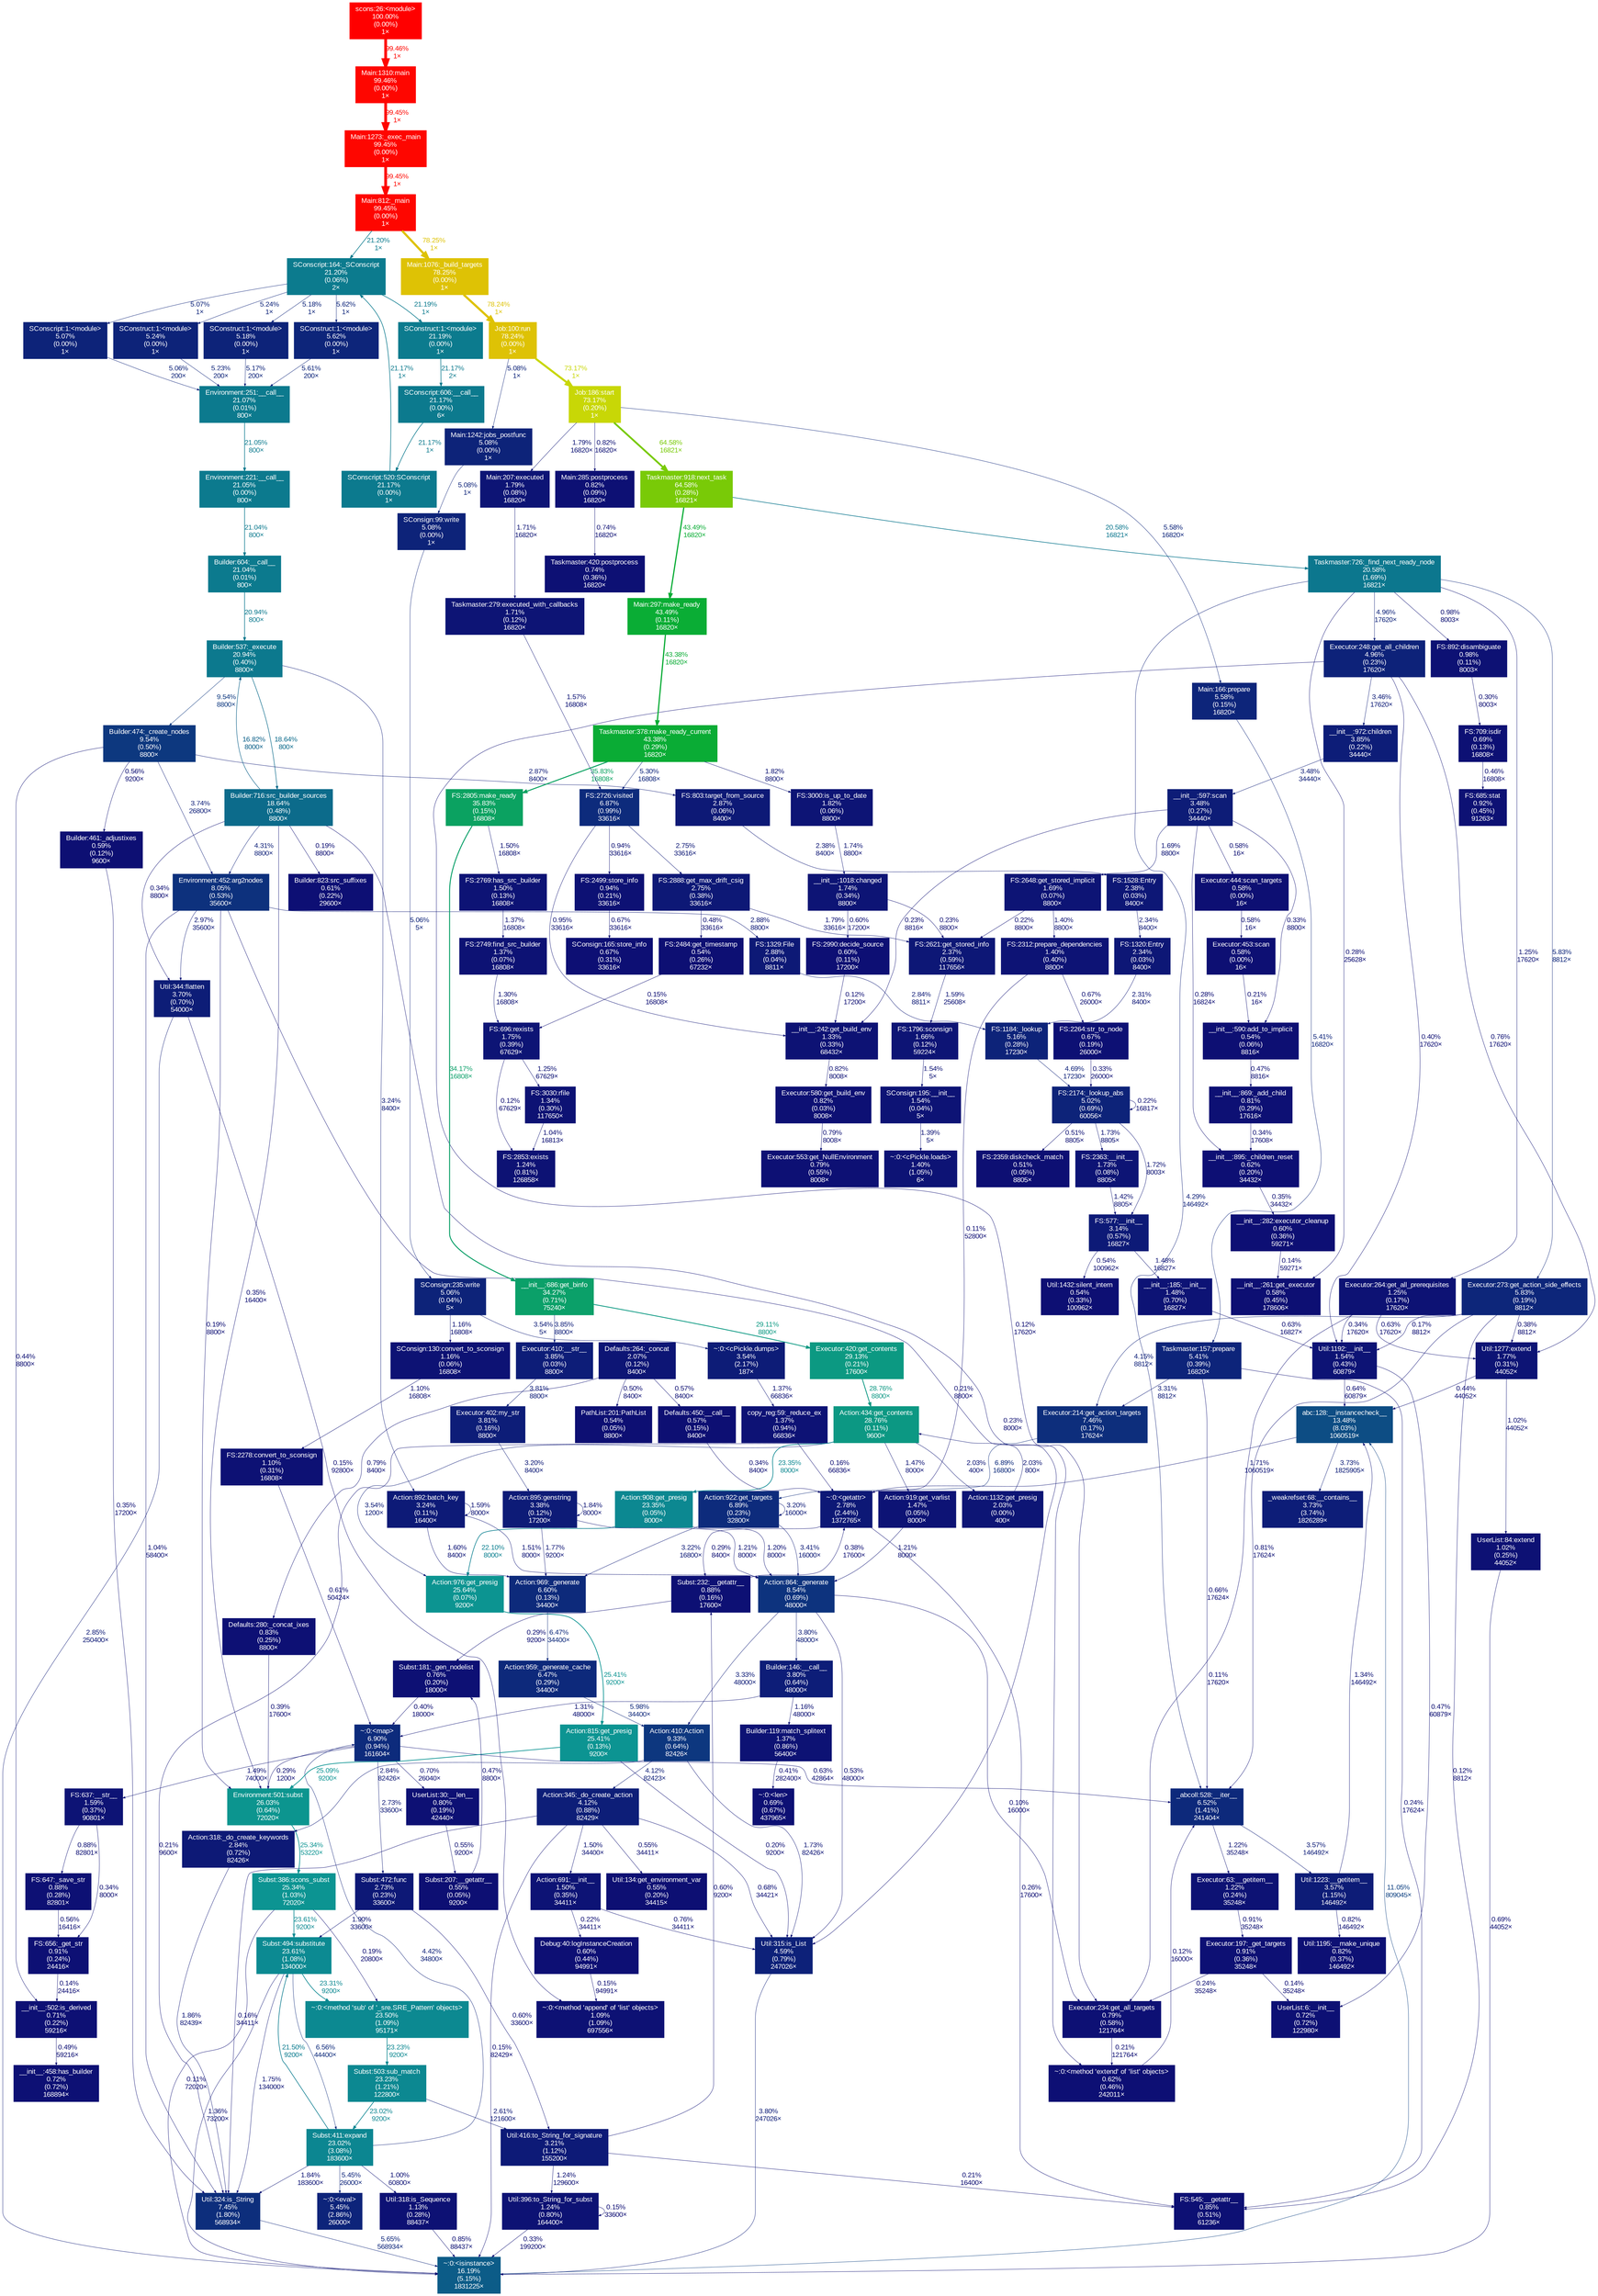 digraph {
	graph [ranksep=0.25, fontname=Arial, nodesep=0.125];
	node [fontname=Arial, style=filled, height=0, width=0, shape=box, fontcolor=white];
	edge [fontname=Arial];
	0 [color="#0d2379", fontcolor="#ffffff", fontsize="10.00", label="FS:2174:_lookup_abs\n5.02%\n(0.69%)\n60056×"];
	0 -> 0 [color="#0d0e73", label="0.22%\n16817×", arrowsize="0.35", fontsize="10.00", fontcolor="#0d0e73", labeldistance="0.50", penwidth="0.50"];
	0 -> 678 [color="#0d1475", label="1.73%\n8805×", arrowsize="0.35", fontsize="10.00", fontcolor="#0d1475", labeldistance="0.50", penwidth="0.50"];
	0 -> 584 [color="#0d1475", label="1.72%\n8003×", arrowsize="0.35", fontsize="10.00", fontcolor="#0d1475", labeldistance="0.50", penwidth="0.50"];
	0 -> 972 [color="#0d0f73", label="0.51%\n8805×", arrowsize="0.35", fontsize="10.00", fontcolor="#0d0f73", labeldistance="0.50", penwidth="0.50"];
	1 [color="#0d2379", fontcolor="#ffffff", fontsize="10.00", label="FS:1184:_lookup\n5.16%\n(0.28%)\n17230×"];
	1 -> 0 [color="#0d2179", label="4.69%\n17230×", arrowsize="0.35", fontsize="10.00", fontcolor="#0d2179", labeldistance="0.50", penwidth="0.50"];
	2 [color="#0d1074", fontcolor="#ffffff", fontsize="10.00", label="FS:2264:str_to_node\n0.67%\n(0.19%)\n26000×"];
	2 -> 0 [color="#0d0e73", label="0.33%\n26000×", arrowsize="0.35", fontsize="10.00", fontcolor="#0d0e73", labeldistance="0.50", penwidth="0.50"];
	4 [color="#0c778e", fontcolor="#ffffff", fontsize="10.00", label="Taskmaster:726:_find_next_ready_node\n20.58%\n(1.69%)\n16821×"];
	4 -> 160 [color="#0d1174", label="0.98%\n8003×", arrowsize="0.35", fontsize="10.00", fontcolor="#0d1174", labeldistance="0.50", penwidth="0.50"];
	4 -> 332 [color="#0d267a", label="5.83%\n8812×", arrowsize="0.35", fontsize="10.00", fontcolor="#0d267a", labeldistance="0.50", penwidth="0.50"];
	4 -> 882 [color="#0d1274", label="1.25%\n17620×", arrowsize="0.35", fontsize="10.00", fontcolor="#0d1274", labeldistance="0.50", penwidth="0.50"];
	4 -> 150 [color="#0d0e73", label="0.28%\n25628×", arrowsize="0.35", fontsize="10.00", fontcolor="#0d0e73", labeldistance="0.50", penwidth="0.50"];
	4 -> 697 [color="#0d1f78", label="4.29%\n146492×", arrowsize="0.35", fontsize="10.00", fontcolor="#0d1f78", labeldistance="0.50", penwidth="0.50"];
	4 -> 667 [color="#0d2279", label="4.96%\n17620×", arrowsize="0.35", fontsize="10.00", fontcolor="#0d2279", labeldistance="0.50", penwidth="0.50"];
	11 [color="#0d0f74", fontcolor="#ffffff", fontsize="10.00", label="__init__:282:executor_cleanup\n0.60%\n(0.36%)\n59271×"];
	11 -> 150 [color="#0d0d73", label="0.14%\n59271×", arrowsize="0.35", fontsize="10.00", fontcolor="#0d0d73", labeldistance="0.50", penwidth="0.50"];
	12 [color="#0d1a77", fontcolor="#ffffff", fontsize="10.00", label="Action:892:batch_key\n3.24%\n(0.11%)\n16400×"];
	12 -> 564 [color="#0d1375", label="1.51%\n8000×", arrowsize="0.35", fontsize="10.00", fontcolor="#0d1375", labeldistance="0.50", penwidth="0.50"];
	12 -> 12 [color="#0d1375", label="1.59%\n8000×", arrowsize="0.35", fontsize="10.00", fontcolor="#0d1375", labeldistance="0.50", penwidth="0.50"];
	12 -> 205 [color="#0d1375", label="1.60%\n8400×", arrowsize="0.35", fontsize="10.00", fontcolor="#0d1375", labeldistance="0.50", penwidth="0.50"];
	13 [color="#0c798e", fontcolor="#ffffff", fontsize="10.00", label="Builder:537:_execute\n20.94%\n(0.40%)\n8800×"];
	13 -> 16 [color="#0d387f", label="9.54%\n8800×", arrowsize="0.35", fontsize="10.00", fontcolor="#0d387f", labeldistance="0.50", penwidth="0.50"];
	13 -> 12 [color="#0d1a77", label="3.24%\n8400×", arrowsize="0.35", fontsize="10.00", fontcolor="#0d1a77", labeldistance="0.50", penwidth="0.50"];
	13 -> 15 [color="#0c6b8b", label="18.64%\n800×", arrowsize="0.43", fontsize="10.00", fontcolor="#0c6b8b", labeldistance="0.75", penwidth="0.75"];
	14 [color="#0d0f73", fontcolor="#ffffff", fontsize="10.00", label="Builder:461:_adjustixes\n0.59%\n(0.12%)\n9600×"];
	14 -> 304 [color="#0d0e73", label="0.35%\n17200×", arrowsize="0.35", fontsize="10.00", fontcolor="#0d0e73", labeldistance="0.50", penwidth="0.50"];
	15 [color="#0c6b8b", fontcolor="#ffffff", fontsize="10.00", label="Builder:716:src_builder_sources\n18.64%\n(0.48%)\n8800×"];
	15 -> 519 [color="#0d0e73", label="0.23%\n8000×", arrowsize="0.35", fontsize="10.00", fontcolor="#0d0e73", labeldistance="0.50", penwidth="0.50"];
	15 -> 360 [color="#0d0e73", label="0.35%\n16400×", arrowsize="0.35", fontsize="10.00", fontcolor="#0d0e73", labeldistance="0.50", penwidth="0.50"];
	15 -> 362 [color="#0d1f78", label="4.31%\n8800×", arrowsize="0.35", fontsize="10.00", fontcolor="#0d1f78", labeldistance="0.50", penwidth="0.50"];
	15 -> 13 [color="#0c6089", label="16.82%\n8000×", arrowsize="0.41", fontsize="10.00", fontcolor="#0c6089", labeldistance="0.67", penwidth="0.67"];
	15 -> 85 [color="#0d0e73", label="0.19%\n8800×", arrowsize="0.35", fontsize="10.00", fontcolor="#0d0e73", labeldistance="0.50", penwidth="0.50"];
	15 -> 312 [color="#0d0e73", label="0.34%\n8800×", arrowsize="0.35", fontsize="10.00", fontcolor="#0d0e73", labeldistance="0.50", penwidth="0.50"];
	16 [color="#0d387f", fontcolor="#ffffff", fontsize="10.00", label="Builder:474:_create_nodes\n9.54%\n(0.50%)\n8800×"];
	16 -> 14 [color="#0d0f73", label="0.56%\n9200×", arrowsize="0.35", fontsize="10.00", fontcolor="#0d0f73", labeldistance="0.50", penwidth="0.50"];
	16 -> 80 [color="#0d1976", label="2.87%\n8400×", arrowsize="0.35", fontsize="10.00", fontcolor="#0d1976", labeldistance="0.50", penwidth="0.50"];
	16 -> 124 [color="#0d0f73", label="0.44%\n8800×", arrowsize="0.35", fontsize="10.00", fontcolor="#0d0f73", labeldistance="0.50", penwidth="0.50"];
	16 -> 362 [color="#0d1d78", label="3.74%\n26800×", arrowsize="0.35", fontsize="10.00", fontcolor="#0d1d78", labeldistance="0.50", penwidth="0.50"];
	31 [color="#ff0000", fontcolor="#ffffff", fontsize="10.00", label="scons:26:<module>\n100.00%\n(0.00%)\n1×"];
	31 -> 66 [color="#fe0600", label="99.46%\n1×", arrowsize="1.00", fontsize="10.00", fontcolor="#fe0600", labeldistance="3.98", penwidth="3.98"];
	52 [color="#fe0600", fontcolor="#ffffff", fontsize="10.00", label="Main:812:_main\n99.45%\n(0.00%)\n1×"];
	52 -> 263 [color="#0c7b8e", label="21.20%\n1×", arrowsize="0.46", fontsize="10.00", fontcolor="#0c7b8e", labeldistance="0.85", penwidth="0.85"];
	52 -> 401 [color="#dec205", label="78.25%\n1×", arrowsize="0.88", fontsize="10.00", fontcolor="#dec205", labeldistance="3.13", penwidth="3.13"];
	66 [color="#fe0600", fontcolor="#ffffff", fontsize="10.00", label="Main:1310:main\n99.46%\n(0.00%)\n1×"];
	66 -> 316 [color="#fe0600", label="99.45%\n1×", arrowsize="1.00", fontsize="10.00", fontcolor="#fe0600", labeldistance="3.98", penwidth="3.98"];
	76 [color="#0ba069", fontcolor="#ffffff", fontsize="10.00", label="__init__:686:get_binfo\n34.27%\n(0.71%)\n75240×"];
	76 -> 616 [color="#0c9982", label="29.11%\n8800×", arrowsize="0.54", fontsize="10.00", fontcolor="#0c9982", labeldistance="1.16", penwidth="1.16"];
	76 -> 243 [color="#0d1d78", label="3.85%\n8800×", arrowsize="0.35", fontsize="10.00", fontcolor="#0d1d78", labeldistance="0.50", penwidth="0.50"];
	80 [color="#0d1976", fontcolor="#ffffff", fontsize="10.00", label="FS:803:target_from_source\n2.87%\n(0.06%)\n8400×"];
	80 -> 136 [color="#0d1776", label="2.38%\n8400×", arrowsize="0.35", fontsize="10.00", fontcolor="#0d1776", labeldistance="0.50", penwidth="0.50"];
	85 [color="#0d0f74", fontcolor="#ffffff", fontsize="10.00", label="Builder:823:src_suffixes\n0.61%\n(0.22%)\n29600×"];
	96 [color="#0c7a8e", fontcolor="#ffffff", fontsize="10.00", label="SConscript:520:SConscript\n21.17%\n(0.00%)\n1×"];
	96 -> 263 [color="#0c7a8e", label="21.17%\n1×", arrowsize="0.46", fontsize="10.00", fontcolor="#0c7a8e", labeldistance="0.85", penwidth="0.85"];
	118 [color="#0d1074", fontcolor="#ffffff", fontsize="10.00", label="__init__:458:has_builder\n0.72%\n(0.72%)\n168894×"];
	121 [color="#0aac35", fontcolor="#ffffff", fontsize="10.00", label="Taskmaster:378:make_ready_current\n43.38%\n(0.29%)\n16820×"];
	121 -> 689 [color="#0d1475", label="1.82%\n8800×", arrowsize="0.35", fontsize="10.00", fontcolor="#0d1475", labeldistance="0.50", penwidth="0.50"];
	121 -> 122 [color="#0d247a", label="5.30%\n16808×", arrowsize="0.35", fontsize="10.00", fontcolor="#0d247a", labeldistance="0.50", penwidth="0.50"];
	121 -> 602 [color="#0ba261", label="35.83%\n16808×", arrowsize="0.60", fontsize="10.00", fontcolor="#0ba261", labeldistance="1.43", penwidth="1.43"];
	122 [color="#0d2b7c", fontcolor="#ffffff", fontsize="10.00", label="FS:2726:visited\n6.87%\n(0.99%)\n33616×"];
	122 -> 534 [color="#0d1174", label="0.94%\n33616×", arrowsize="0.35", fontsize="10.00", fontcolor="#0d1174", labeldistance="0.50", penwidth="0.50"];
	122 -> 153 [color="#0d1174", label="0.95%\n33616×", arrowsize="0.35", fontsize="10.00", fontcolor="#0d1174", labeldistance="0.50", penwidth="0.50"];
	122 -> 506 [color="#0d1876", label="2.75%\n33616×", arrowsize="0.35", fontsize="10.00", fontcolor="#0d1876", labeldistance="0.50", penwidth="0.50"];
	123 [color="#0d1c77", fontcolor="#ffffff", fontsize="10.00", label="__init__:597:scan\n3.48%\n(0.27%)\n34440×"];
	123 -> 548 [color="#0d1475", label="1.69%\n8800×", arrowsize="0.35", fontsize="10.00", fontcolor="#0d1475", labeldistance="0.50", penwidth="0.50"];
	123 -> 212 [color="#0d0e73", label="0.28%\n16824×", arrowsize="0.35", fontsize="10.00", fontcolor="#0d0e73", labeldistance="0.50", penwidth="0.50"];
	123 -> 153 [color="#0d0e73", label="0.23%\n8816×", arrowsize="0.35", fontsize="10.00", fontcolor="#0d0e73", labeldistance="0.50", penwidth="0.50"];
	123 -> 733 [color="#0d0f73", label="0.58%\n16×", arrowsize="0.35", fontsize="10.00", fontcolor="#0d0f73", labeldistance="0.50", penwidth="0.50"];
	123 -> 702 [color="#0d0e73", label="0.33%\n8800×", arrowsize="0.35", fontsize="10.00", fontcolor="#0d0e73", labeldistance="0.50", penwidth="0.50"];
	124 [color="#0d1074", fontcolor="#ffffff", fontsize="10.00", label="__init__:502:is_derived\n0.71%\n(0.22%)\n59216×"];
	124 -> 118 [color="#0d0f73", label="0.49%\n59216×", arrowsize="0.35", fontsize="10.00", fontcolor="#0d0f73", labeldistance="0.50", penwidth="0.50"];
	125 [color="#0d1475", fontcolor="#ffffff", fontsize="10.00", label="__init__:1018:changed\n1.74%\n(0.34%)\n8800×"];
	125 -> 327 [color="#0d0e73", label="0.23%\n8800×", arrowsize="0.35", fontsize="10.00", fontcolor="#0d0e73", labeldistance="0.50", penwidth="0.50"];
	125 -> 185 [color="#0d0f74", label="0.60%\n17200×", arrowsize="0.35", fontsize="10.00", fontcolor="#0d0f74", labeldistance="0.50", penwidth="0.50"];
	126 [color="#0d1475", fontcolor="#ffffff", fontsize="10.00", label="Main:207:executed\n1.79%\n(0.08%)\n16820×"];
	126 -> 613 [color="#0d1475", label="1.71%\n16820×", arrowsize="0.35", fontsize="10.00", fontcolor="#0d1475", labeldistance="0.50", penwidth="0.50"];
	130 [color="#0d1d78", fontcolor="#ffffff", fontsize="10.00", label="__init__:972:children\n3.85%\n(0.22%)\n34440×"];
	130 -> 123 [color="#0d1c77", label="3.48%\n34440×", arrowsize="0.35", fontsize="10.00", fontcolor="#0d1c77", labeldistance="0.50", penwidth="0.50"];
	135 [color="#0d1776", fontcolor="#ffffff", fontsize="10.00", label="FS:1320:Entry\n2.34%\n(0.03%)\n8400×"];
	135 -> 1 [color="#0d1676", label="2.31%\n8400×", arrowsize="0.35", fontsize="10.00", fontcolor="#0d1676", labeldistance="0.50", penwidth="0.50"];
	136 [color="#0d1776", fontcolor="#ffffff", fontsize="10.00", label="FS:1528:Entry\n2.38%\n(0.03%)\n8400×"];
	136 -> 135 [color="#0d1776", label="2.34%\n8400×", arrowsize="0.35", fontsize="10.00", fontcolor="#0d1776", labeldistance="0.50", penwidth="0.50"];
	150 [color="#0d0f73", fontcolor="#ffffff", fontsize="10.00", label="__init__:261:get_executor\n0.58%\n(0.45%)\n178606×"];
	152 [color="#79ca07", fontcolor="#ffffff", fontsize="10.00", label="Taskmaster:918:next_task\n64.58%\n(0.28%)\n16821×"];
	152 -> 4 [color="#0c778e", label="20.58%\n16821×", arrowsize="0.45", fontsize="10.00", fontcolor="#0c778e", labeldistance="0.82", penwidth="0.82"];
	152 -> 1178 [color="#0aad35", label="43.49%\n16820×", arrowsize="0.66", fontsize="10.00", fontcolor="#0aad35", labeldistance="1.74", penwidth="1.74"];
	153 [color="#0d1274", fontcolor="#ffffff", fontsize="10.00", label="__init__:242:get_build_env\n1.33%\n(0.33%)\n68432×"];
	153 -> 587 [color="#0d1074", label="0.82%\n8008×", arrowsize="0.35", fontsize="10.00", fontcolor="#0d1074", labeldistance="0.50", penwidth="0.50"];
	154 [color="#0d247a", fontcolor="#ffffff", fontsize="10.00", label="Taskmaster:157:prepare\n5.41%\n(0.39%)\n16820×"];
	154 -> 177 [color="#0d0e73", label="0.24%\n17624×", arrowsize="0.35", fontsize="10.00", fontcolor="#0d0e73", labeldistance="0.50", penwidth="0.50"];
	154 -> 697 [color="#0d0f74", label="0.66%\n17624×", arrowsize="0.35", fontsize="10.00", fontcolor="#0d0f74", labeldistance="0.50", penwidth="0.50"];
	154 -> 734 [color="#0d1b77", label="3.31%\n8812×", arrowsize="0.35", fontsize="10.00", fontcolor="#0d1b77", labeldistance="0.50", penwidth="0.50"];
	157 [color="#0d1375", fontcolor="#ffffff", fontsize="10.00", label="Action:919:get_varlist\n1.47%\n(0.05%)\n8000×"];
	157 -> 564 [color="#0d1274", label="1.21%\n8000×", arrowsize="0.35", fontsize="10.00", fontcolor="#0d1274", labeldistance="0.50", penwidth="0.50"];
	158 [color="#0c9883", fontcolor="#ffffff", fontsize="10.00", label="Action:434:get_contents\n28.76%\n(0.11%)\n9600×"];
	158 -> 615 [color="#0d1575", label="2.03%\n400×", arrowsize="0.35", fontsize="10.00", fontcolor="#0d1575", labeldistance="0.50", penwidth="0.50"];
	158 -> 1038 [color="#0d1c77", label="3.54%\n1200×", arrowsize="0.35", fontsize="10.00", fontcolor="#0d1c77", labeldistance="0.50", penwidth="0.50"];
	158 -> 304 [color="#0d0e73", label="0.21%\n9600×", arrowsize="0.35", fontsize="10.00", fontcolor="#0d0e73", labeldistance="0.50", penwidth="0.50"];
	158 -> 1039 [color="#0c8891", label="23.35%\n8000×", arrowsize="0.48", fontsize="10.00", fontcolor="#0c8891", labeldistance="0.93", penwidth="0.93"];
	158 -> 157 [color="#0d1375", label="1.47%\n8000×", arrowsize="0.35", fontsize="10.00", fontcolor="#0d1375", labeldistance="0.50", penwidth="0.50"];
	160 [color="#0d1174", fontcolor="#ffffff", fontsize="10.00", label="FS:892:disambiguate\n0.98%\n(0.11%)\n8003×"];
	160 -> 863 [color="#0d0e73", label="0.30%\n8003×", arrowsize="0.35", fontsize="10.00", fontcolor="#0d0e73", labeldistance="0.50", penwidth="0.50"];
	161 [color="#0d1074", fontcolor="#ffffff", fontsize="10.00", label="FS:656:_get_str\n0.91%\n(0.24%)\n24416×"];
	161 -> 124 [color="#0d0d73", label="0.14%\n24416×", arrowsize="0.35", fontsize="10.00", fontcolor="#0d0d73", labeldistance="0.50", penwidth="0.50"];
	177 [color="#0d1074", fontcolor="#ffffff", fontsize="10.00", label="FS:545:__getattr__\n0.85%\n(0.51%)\n61236×"];
	179 [color="#0c9492", fontcolor="#ffffff", fontsize="10.00", label="Subst:386:scons_subst\n25.34%\n(1.03%)\n72020×"];
	179 -> 297 [color="#0d0d73", label="0.11%\n72020×", arrowsize="0.35", fontsize="10.00", fontcolor="#0d0d73", labeldistance="0.50", penwidth="0.50"];
	179 -> 299 [color="#0c8a92", label="23.61%\n9200×", arrowsize="0.49", fontsize="10.00", fontcolor="#0c8a92", labeldistance="0.94", penwidth="0.94"];
	179 -> 894 [color="#0d0e73", label="0.19%\n20800×", arrowsize="0.35", fontsize="10.00", fontcolor="#0d0e73", labeldistance="0.50", penwidth="0.50"];
	185 [color="#0d0f74", fontcolor="#ffffff", fontsize="10.00", label="FS:2990:decide_source\n0.60%\n(0.11%)\n17200×"];
	185 -> 153 [color="#0d0d73", label="0.12%\n17200×", arrowsize="0.35", fontsize="10.00", fontcolor="#0d0d73", labeldistance="0.50", penwidth="0.50"];
	196 [color="#0d1074", fontcolor="#ffffff", fontsize="10.00", label="Executor:197:_get_targets\n0.91%\n(0.36%)\n35248×"];
	196 -> 1112 [color="#0d0d73", label="0.14%\n35248×", arrowsize="0.35", fontsize="10.00", fontcolor="#0d0d73", labeldistance="0.50", penwidth="0.50"];
	196 -> 521 [color="#0d0e73", label="0.24%\n35248×", arrowsize="0.35", fontsize="10.00", fontcolor="#0d0e73", labeldistance="0.50", penwidth="0.50"];
	204 [color="#0d297b", fontcolor="#ffffff", fontsize="10.00", label="Action:959:_generate_cache\n6.47%\n(0.29%)\n34400×"];
	204 -> 516 [color="#0d277a", label="5.98%\n34400×", arrowsize="0.35", fontsize="10.00", fontcolor="#0d277a", labeldistance="0.50", penwidth="0.50"];
	205 [color="#0d2a7b", fontcolor="#ffffff", fontsize="10.00", label="Action:969:_generate\n6.60%\n(0.13%)\n34400×"];
	205 -> 204 [color="#0d297b", label="6.47%\n34400×", arrowsize="0.35", fontsize="10.00", fontcolor="#0d297b", labeldistance="0.50", penwidth="0.50"];
	211 [color="#0d1375", fontcolor="#ffffff", fontsize="10.00", label="__init__:185:__init__\n1.48%\n(0.70%)\n16827×"];
	211 -> 956 [color="#0d0f74", label="0.63%\n16827×", arrowsize="0.35", fontsize="10.00", fontcolor="#0d0f74", labeldistance="0.50", penwidth="0.50"];
	212 [color="#0d0f74", fontcolor="#ffffff", fontsize="10.00", label="__init__:895:_children_reset\n0.62%\n(0.20%)\n34432×"];
	212 -> 11 [color="#0d0e73", label="0.35%\n34432×", arrowsize="0.35", fontsize="10.00", fontcolor="#0d0e73", labeldistance="0.50", penwidth="0.50"];
	213 [color="#0d0f73", fontcolor="#ffffff", fontsize="10.00", label="Executor:453:scan\n0.58%\n(0.00%)\n16×"];
	213 -> 702 [color="#0d0e73", label="0.21%\n16×", arrowsize="0.35", fontsize="10.00", fontcolor="#0d0e73", labeldistance="0.50", penwidth="0.50"];
	216 [color="#0d2b7c", fontcolor="#ffffff", fontsize="10.00", label="~:0:<map>\n6.90%\n(0.94%)\n161604×"];
	216 -> 906 [color="#0d1876", label="2.73%\n33600×", arrowsize="0.35", fontsize="10.00", fontcolor="#0d1876", labeldistance="0.50", penwidth="0.50"];
	216 -> 697 [color="#0d0f74", label="0.63%\n42864×", arrowsize="0.35", fontsize="10.00", fontcolor="#0d0f74", labeldistance="0.50", penwidth="0.50"];
	216 -> 445 [color="#0d1375", label="1.49%\n74000×", arrowsize="0.35", fontsize="10.00", fontcolor="#0d1375", labeldistance="0.50", penwidth="0.50"];
	216 -> 360 [color="#0d0e73", label="0.29%\n1200×", arrowsize="0.35", fontsize="10.00", fontcolor="#0d0e73", labeldistance="0.50", penwidth="0.50"];
	216 -> 479 [color="#0d1074", label="0.70%\n26040×", arrowsize="0.35", fontsize="10.00", fontcolor="#0d1074", labeldistance="0.50", penwidth="0.50"];
	221 [color="#0d1a77", fontcolor="#ffffff", fontsize="10.00", label="Util:416:to_String_for_signature\n3.21%\n(1.12%)\n155200×"];
	221 -> 177 [color="#0d0e73", label="0.21%\n16400×", arrowsize="0.35", fontsize="10.00", fontcolor="#0d0e73", labeldistance="0.50", penwidth="0.50"];
	221 -> 310 [color="#0d1274", label="1.24%\n129600×", arrowsize="0.35", fontsize="10.00", fontcolor="#0d1274", labeldistance="0.50", penwidth="0.50"];
	221 -> 463 [color="#0d0f74", label="0.60%\n9200×", arrowsize="0.35", fontsize="10.00", fontcolor="#0d0f74", labeldistance="0.50", penwidth="0.50"];
	222 [color="#c8d706", fontcolor="#ffffff", fontsize="10.00", label="Job:186:start\n73.17%\n(0.20%)\n1×"];
	222 -> 357 [color="#0d1074", label="0.82%\n16820×", arrowsize="0.35", fontsize="10.00", fontcolor="#0d1074", labeldistance="0.50", penwidth="0.50"];
	222 -> 152 [color="#79ca07", label="64.58%\n16821×", arrowsize="0.80", fontsize="10.00", fontcolor="#79ca07", labeldistance="2.58", penwidth="2.58"];
	222 -> 1245 [color="#0d257a", label="5.58%\n16820×", arrowsize="0.35", fontsize="10.00", fontcolor="#0d257a", labeldistance="0.50", penwidth="0.50"];
	222 -> 126 [color="#0d1475", label="1.79%\n16820×", arrowsize="0.35", fontsize="10.00", fontcolor="#0d1475", labeldistance="0.50", penwidth="0.50"];
	242 [color="#0d1d78", fontcolor="#ffffff", fontsize="10.00", label="Executor:402:my_str\n3.81%\n(0.16%)\n8800×"];
	242 -> 593 [color="#0d1a77", label="3.20%\n8400×", arrowsize="0.35", fontsize="10.00", fontcolor="#0d1a77", labeldistance="0.50", penwidth="0.50"];
	243 [color="#0d1d78", fontcolor="#ffffff", fontsize="10.00", label="Executor:410:__str__\n3.85%\n(0.03%)\n8800×"];
	243 -> 242 [color="#0d1d78", label="3.81%\n8800×", arrowsize="0.35", fontsize="10.00", fontcolor="#0d1d78", labeldistance="0.50", penwidth="0.50"];
	263 [color="#0c7b8e", fontcolor="#ffffff", fontsize="10.00", label="SConscript:164:_SConscript\n21.20%\n(0.06%)\n2×"];
	263 -> 375 [color="#0c7b8e", label="21.19%\n1×", arrowsize="0.46", fontsize="10.00", fontcolor="#0c7b8e", labeldistance="0.85", penwidth="0.85"];
	263 -> 376 [color="#0d2379", label="5.07%\n1×", arrowsize="0.35", fontsize="10.00", fontcolor="#0d2379", labeldistance="0.50", penwidth="0.50"];
	263 -> 374 [color="#0d2379", label="5.24%\n1×", arrowsize="0.35", fontsize="10.00", fontcolor="#0d2379", labeldistance="0.50", penwidth="0.50"];
	263 -> 377 [color="#0d2379", label="5.18%\n1×", arrowsize="0.35", fontsize="10.00", fontcolor="#0d2379", labeldistance="0.50", penwidth="0.50"];
	263 -> 373 [color="#0d257a", label="5.62%\n1×", arrowsize="0.35", fontsize="10.00", fontcolor="#0d257a", labeldistance="0.50", penwidth="0.50"];
	277 [color="#0d1375", fontcolor="#ffffff", fontsize="10.00", label="Action:691:__init__\n1.50%\n(0.35%)\n34411×"];
	277 -> 326 [color="#0d1074", label="0.76%\n34411×", arrowsize="0.35", fontsize="10.00", fontcolor="#0d1074", labeldistance="0.50", penwidth="0.50"];
	277 -> 927 [color="#0d0e73", label="0.22%\n34411×", arrowsize="0.35", fontsize="10.00", fontcolor="#0d0e73", labeldistance="0.50", penwidth="0.50"];
	279 [color="#0d1e78", fontcolor="#ffffff", fontsize="10.00", label="Action:345:_do_create_action\n4.12%\n(0.88%)\n82429×"];
	279 -> 770 [color="#0d0f73", label="0.55%\n34411×", arrowsize="0.35", fontsize="10.00", fontcolor="#0d0f73", labeldistance="0.50", penwidth="0.50"];
	279 -> 326 [color="#0d1074", label="0.68%\n34421×", arrowsize="0.35", fontsize="10.00", fontcolor="#0d1074", labeldistance="0.50", penwidth="0.50"];
	279 -> 297 [color="#0d0d73", label="0.15%\n82429×", arrowsize="0.35", fontsize="10.00", fontcolor="#0d0d73", labeldistance="0.50", penwidth="0.50"];
	279 -> 304 [color="#0d0d73", label="0.16%\n34411×", arrowsize="0.35", fontsize="10.00", fontcolor="#0d0d73", labeldistance="0.50", penwidth="0.50"];
	279 -> 277 [color="#0d1375", label="1.50%\n34400×", arrowsize="0.35", fontsize="10.00", fontcolor="#0d1375", labeldistance="0.50", penwidth="0.50"];
	297 [color="#0c5c88", fontcolor="#ffffff", fontsize="10.00", label="~:0:<isinstance>\n16.19%\n(5.15%)\n1831225×"];
	297 -> 457 [color="#0d4081", label="11.05%\n809045×", arrowsize="0.35", fontsize="10.00", fontcolor="#0d4081", labeldistance="0.50", penwidth="0.50"];
	299 [color="#0c8a92", fontcolor="#ffffff", fontsize="10.00", label="Subst:494:substitute\n23.61%\n(1.08%)\n134000×"];
	299 -> 432 [color="#0d2a7b", label="6.56%\n44400×", arrowsize="0.35", fontsize="10.00", fontcolor="#0d2a7b", labeldistance="0.50", penwidth="0.50"];
	299 -> 297 [color="#0d1274", label="1.36%\n73200×", arrowsize="0.35", fontsize="10.00", fontcolor="#0d1274", labeldistance="0.50", penwidth="0.50"];
	299 -> 894 [color="#0c8891", label="23.31%\n9200×", arrowsize="0.48", fontsize="10.00", fontcolor="#0c8891", labeldistance="0.93", penwidth="0.93"];
	299 -> 304 [color="#0d1475", label="1.75%\n134000×", arrowsize="0.35", fontsize="10.00", fontcolor="#0d1475", labeldistance="0.50", penwidth="0.50"];
	302 [color="#0d1174", fontcolor="#ffffff", fontsize="10.00", label="Util:318:is_Sequence\n1.13%\n(0.28%)\n88437×"];
	302 -> 297 [color="#0d1074", label="0.85%\n88437×", arrowsize="0.35", fontsize="10.00", fontcolor="#0d1074", labeldistance="0.50", penwidth="0.50"];
	304 [color="#0d2e7c", fontcolor="#ffffff", fontsize="10.00", label="Util:324:is_String\n7.45%\n(1.80%)\n568934×"];
	304 -> 297 [color="#0d257a", label="5.65%\n568934×", arrowsize="0.35", fontsize="10.00", fontcolor="#0d257a", labeldistance="0.50", penwidth="0.50"];
	306 [color="#0d1174", fontcolor="#ffffff", fontsize="10.00", label="UserList:84:extend\n1.02%\n(0.25%)\n44052×"];
	306 -> 297 [color="#0d1074", label="0.69%\n44052×", arrowsize="0.35", fontsize="10.00", fontcolor="#0d1074", labeldistance="0.50", penwidth="0.50"];
	310 [color="#0d1274", fontcolor="#ffffff", fontsize="10.00", label="Util:396:to_String_for_subst\n1.24%\n(0.80%)\n164400×"];
	310 -> 297 [color="#0d0e73", label="0.33%\n199200×", arrowsize="0.35", fontsize="10.00", fontcolor="#0d0e73", labeldistance="0.50", penwidth="0.50"];
	310 -> 310 [color="#0d0d73", label="0.15%\n33600×", arrowsize="0.35", fontsize="10.00", fontcolor="#0d0d73", labeldistance="0.50", penwidth="0.50"];
	312 [color="#0d1d77", fontcolor="#ffffff", fontsize="10.00", label="Util:344:flatten\n3.70%\n(0.70%)\n54000×"];
	312 -> 297 [color="#0d1976", label="2.85%\n250400×", arrowsize="0.35", fontsize="10.00", fontcolor="#0d1976", labeldistance="0.50", penwidth="0.50"];
	312 -> 917 [color="#0d0d73", label="0.15%\n92800×", arrowsize="0.35", fontsize="10.00", fontcolor="#0d0d73", labeldistance="0.50", penwidth="0.50"];
	315 [color="#0d1375", fontcolor="#ffffff", fontsize="10.00", label="SConsign:195:__init__\n1.54%\n(0.04%)\n5×"];
	315 -> 997 [color="#0d1375", label="1.39%\n5×", arrowsize="0.35", fontsize="10.00", fontcolor="#0d1375", labeldistance="0.50", penwidth="0.50"];
	316 [color="#fe0600", fontcolor="#ffffff", fontsize="10.00", label="Main:1273:_exec_main\n99.45%\n(0.00%)\n1×"];
	316 -> 52 [color="#fe0600", label="99.45%\n1×", arrowsize="1.00", fontsize="10.00", fontcolor="#fe0600", labeldistance="3.98", penwidth="3.98"];
	319 [color="#0d1375", fontcolor="#ffffff", fontsize="10.00", label="FS:2312:prepare_dependencies\n1.40%\n(0.40%)\n8800×"];
	319 -> 2 [color="#0d1074", label="0.67%\n26000×", arrowsize="0.35", fontsize="10.00", fontcolor="#0d1074", labeldistance="0.50", penwidth="0.50"];
	319 -> 333 [color="#0d0d73", label="0.11%\n52800×", arrowsize="0.35", fontsize="10.00", fontcolor="#0d0d73", labeldistance="0.50", penwidth="0.50"];
	324 [color="#0d1074", fontcolor="#ffffff", fontsize="10.00", label="Defaults:280:_concat_ixes\n0.83%\n(0.25%)\n8800×"];
	324 -> 360 [color="#0d0e73", label="0.39%\n17600×", arrowsize="0.35", fontsize="10.00", fontcolor="#0d0e73", labeldistance="0.50", penwidth="0.50"];
	326 [color="#0d2179", fontcolor="#ffffff", fontsize="10.00", label="Util:315:is_List\n4.59%\n(0.79%)\n247026×"];
	326 -> 297 [color="#0d1d78", label="3.80%\n247026×", arrowsize="0.35", fontsize="10.00", fontcolor="#0d1d78", labeldistance="0.50", penwidth="0.50"];
	327 [color="#0d1776", fontcolor="#ffffff", fontsize="10.00", label="FS:2621:get_stored_info\n2.37%\n(0.59%)\n117656×"];
	327 -> 1001 [color="#0d1375", label="1.59%\n25608×", arrowsize="0.35", fontsize="10.00", fontcolor="#0d1375", labeldistance="0.50", penwidth="0.50"];
	332 [color="#0d267a", fontcolor="#ffffff", fontsize="10.00", label="Executor:273:get_action_side_effects\n5.83%\n(0.19%)\n8812×"];
	332 -> 177 [color="#0d0d73", label="0.12%\n8812×", arrowsize="0.35", fontsize="10.00", fontcolor="#0d0d73", labeldistance="0.50", penwidth="0.50"];
	332 -> 956 [color="#0d0d73", label="0.17%\n8812×", arrowsize="0.35", fontsize="10.00", fontcolor="#0d0d73", labeldistance="0.50", penwidth="0.50"];
	332 -> 1037 [color="#0d0e73", label="0.38%\n8812×", arrowsize="0.35", fontsize="10.00", fontcolor="#0d0e73", labeldistance="0.50", penwidth="0.50"];
	332 -> 734 [color="#0d1f78", label="4.15%\n8812×", arrowsize="0.35", fontsize="10.00", fontcolor="#0d1f78", labeldistance="0.50", penwidth="0.50"];
	332 -> 697 [color="#0d1074", label="0.81%\n17624×", arrowsize="0.35", fontsize="10.00", fontcolor="#0d1074", labeldistance="0.50", penwidth="0.50"];
	333 [color="#0d1876", fontcolor="#ffffff", fontsize="10.00", label="~:0:<getattr>\n2.78%\n(2.44%)\n1372765×"];
	333 -> 177 [color="#0d0e73", label="0.26%\n17600×", arrowsize="0.35", fontsize="10.00", fontcolor="#0d0e73", labeldistance="0.50", penwidth="0.50"];
	333 -> 463 [color="#0d0e73", label="0.29%\n8400×", arrowsize="0.35", fontsize="10.00", fontcolor="#0d0e73", labeldistance="0.50", penwidth="0.50"];
	357 [color="#0d1074", fontcolor="#ffffff", fontsize="10.00", label="Main:285:postprocess\n0.82%\n(0.09%)\n16820×"];
	357 -> 680 [color="#0d1074", label="0.74%\n16820×", arrowsize="0.35", fontsize="10.00", fontcolor="#0d1074", labeldistance="0.50", penwidth="0.50"];
	360 [color="#0c958f", fontcolor="#ffffff", fontsize="10.00", label="Environment:501:subst\n26.03%\n(0.64%)\n72020×"];
	360 -> 179 [color="#0c9492", label="25.34%\n53220×", arrowsize="0.50", fontsize="10.00", fontcolor="#0c9492", labeldistance="1.01", penwidth="1.01"];
	361 [color="#0c9492", fontcolor="#ffffff", fontsize="10.00", label="Action:815:get_presig\n25.41%\n(0.13%)\n9200×"];
	361 -> 360 [color="#0c9493", label="25.09%\n9200×", arrowsize="0.50", fontsize="10.00", fontcolor="#0c9493", labeldistance="1.00", penwidth="1.00"];
	361 -> 326 [color="#0d0e73", label="0.20%\n9200×", arrowsize="0.35", fontsize="10.00", fontcolor="#0d0e73", labeldistance="0.50", penwidth="0.50"];
	362 [color="#0d317d", fontcolor="#ffffff", fontsize="10.00", label="Environment:452:arg2nodes\n8.05%\n(0.53%)\n35600×"];
	362 -> 673 [color="#0d1976", label="2.88%\n8800×", arrowsize="0.35", fontsize="10.00", fontcolor="#0d1976", labeldistance="0.50", penwidth="0.50"];
	362 -> 326 [color="#0d0e73", label="0.21%\n8800×", arrowsize="0.35", fontsize="10.00", fontcolor="#0d0e73", labeldistance="0.50", penwidth="0.50"];
	362 -> 360 [color="#0d0e73", label="0.19%\n8800×", arrowsize="0.35", fontsize="10.00", fontcolor="#0d0e73", labeldistance="0.50", penwidth="0.50"];
	362 -> 304 [color="#0d1174", label="1.04%\n58400×", arrowsize="0.35", fontsize="10.00", fontcolor="#0d1174", labeldistance="0.50", penwidth="0.50"];
	362 -> 312 [color="#0d1977", label="2.97%\n35600×", arrowsize="0.35", fontsize="10.00", fontcolor="#0d1977", labeldistance="0.50", penwidth="0.50"];
	372 [color="#0c7a8e", fontcolor="#ffffff", fontsize="10.00", label="SConscript:606:__call__\n21.17%\n(0.00%)\n6×"];
	372 -> 96 [color="#0c7a8e", label="21.17%\n1×", arrowsize="0.46", fontsize="10.00", fontcolor="#0c7a8e", labeldistance="0.85", penwidth="0.85"];
	373 [color="#0d257a", fontcolor="#ffffff", fontsize="10.00", label="SConstruct:1:<module>\n5.62%\n(0.00%)\n1×"];
	373 -> 566 [color="#0d257a", label="5.61%\n200×", arrowsize="0.35", fontsize="10.00", fontcolor="#0d257a", labeldistance="0.50", penwidth="0.50"];
	374 [color="#0d2379", fontcolor="#ffffff", fontsize="10.00", label="SConstruct:1:<module>\n5.24%\n(0.00%)\n1×"];
	374 -> 566 [color="#0d2379", label="5.23%\n200×", arrowsize="0.35", fontsize="10.00", fontcolor="#0d2379", labeldistance="0.50", penwidth="0.50"];
	375 [color="#0c7b8e", fontcolor="#ffffff", fontsize="10.00", label="SConstruct:1:<module>\n21.19%\n(0.00%)\n1×"];
	375 -> 372 [color="#0c7a8e", label="21.17%\n2×", arrowsize="0.46", fontsize="10.00", fontcolor="#0c7a8e", labeldistance="0.85", penwidth="0.85"];
	376 [color="#0d2379", fontcolor="#ffffff", fontsize="10.00", label="SConscript:1:<module>\n5.07%\n(0.00%)\n1×"];
	376 -> 566 [color="#0d2379", label="5.06%\n200×", arrowsize="0.35", fontsize="10.00", fontcolor="#0d2379", labeldistance="0.50", penwidth="0.50"];
	377 [color="#0d2379", fontcolor="#ffffff", fontsize="10.00", label="SConstruct:1:<module>\n5.18%\n(0.00%)\n1×"];
	377 -> 566 [color="#0d2379", label="5.17%\n200×", arrowsize="0.35", fontsize="10.00", fontcolor="#0d2379", labeldistance="0.50", penwidth="0.50"];
	381 [color="#0d0f74", fontcolor="#ffffff", fontsize="10.00", label="SConsign:165:store_info\n0.67%\n(0.31%)\n33616×"];
	401 [color="#dec205", fontcolor="#ffffff", fontsize="10.00", label="Main:1076:_build_targets\n78.25%\n(0.00%)\n1×"];
	401 -> 786 [color="#dec205", label="78.24%\n1×", arrowsize="0.88", fontsize="10.00", fontcolor="#dec205", labeldistance="3.13", penwidth="3.13"];
	424 [color="#0d1d78", fontcolor="#ffffff", fontsize="10.00", label="Builder:146:__call__\n3.80%\n(0.64%)\n48000×"];
	424 -> 216 [color="#0d1274", label="1.31%\n48000×", arrowsize="0.35", fontsize="10.00", fontcolor="#0d1274", labeldistance="0.50", penwidth="0.50"];
	424 -> 491 [color="#0d1274", label="1.16%\n48000×", arrowsize="0.35", fontsize="10.00", fontcolor="#0d1274", labeldistance="0.50", penwidth="0.50"];
	425 [color="#0d1174", fontcolor="#ffffff", fontsize="10.00", label="FS:2278:convert_to_sconsign\n1.10%\n(0.31%)\n16808×"];
	425 -> 216 [color="#0d0f74", label="0.61%\n50424×", arrowsize="0.35", fontsize="10.00", fontcolor="#0d0f74", labeldistance="0.50", penwidth="0.50"];
	431 [color="#0d1074", fontcolor="#ffffff", fontsize="10.00", label="Subst:181:_gen_nodelist\n0.76%\n(0.20%)\n18000×"];
	431 -> 216 [color="#0d0e73", label="0.40%\n18000×", arrowsize="0.35", fontsize="10.00", fontcolor="#0d0e73", labeldistance="0.50", penwidth="0.50"];
	432 [color="#0c8691", fontcolor="#ffffff", fontsize="10.00", label="Subst:411:expand\n23.02%\n(3.08%)\n183600×"];
	432 -> 299 [color="#0c7c8f", label="21.50%\n9200×", arrowsize="0.46", fontsize="10.00", fontcolor="#0c7c8f", labeldistance="0.86", penwidth="0.86"];
	432 -> 302 [color="#0d1174", label="1.00%\n60800×", arrowsize="0.35", fontsize="10.00", fontcolor="#0d1174", labeldistance="0.50", penwidth="0.50"];
	432 -> 304 [color="#0d1475", label="1.84%\n183600×", arrowsize="0.35", fontsize="10.00", fontcolor="#0d1475", labeldistance="0.50", penwidth="0.50"];
	432 -> 886 [color="#0d247a", label="5.45%\n26000×", arrowsize="0.35", fontsize="10.00", fontcolor="#0d247a", labeldistance="0.50", penwidth="0.50"];
	432 -> 216 [color="#0d2078", label="4.42%\n34800×", arrowsize="0.35", fontsize="10.00", fontcolor="#0d2078", labeldistance="0.50", penwidth="0.50"];
	445 [color="#0d1375", fontcolor="#ffffff", fontsize="10.00", label="FS:637:__str__\n1.59%\n(0.37%)\n90801×"];
	445 -> 608 [color="#0d1074", label="0.88%\n82801×", arrowsize="0.35", fontsize="10.00", fontcolor="#0d1074", labeldistance="0.50", penwidth="0.50"];
	445 -> 161 [color="#0d0e73", label="0.34%\n8000×", arrowsize="0.35", fontsize="10.00", fontcolor="#0d0e73", labeldistance="0.50", penwidth="0.50"];
	448 [color="#0d1274", fontcolor="#ffffff", fontsize="10.00", label="SConsign:130:convert_to_sconsign\n1.16%\n(0.06%)\n16808×"];
	448 -> 425 [color="#0d1174", label="1.10%\n16808×", arrowsize="0.35", fontsize="10.00", fontcolor="#0d1174", labeldistance="0.50", penwidth="0.50"];
	449 [color="#0d2379", fontcolor="#ffffff", fontsize="10.00", label="SConsign:235:write\n5.06%\n(0.04%)\n5×"];
	449 -> 448 [color="#0d1274", label="1.16%\n16808×", arrowsize="0.35", fontsize="10.00", fontcolor="#0d1274", labeldistance="0.50", penwidth="0.50"];
	449 -> 1013 [color="#0d1c77", label="3.54%\n5×", arrowsize="0.35", fontsize="10.00", fontcolor="#0d1c77", labeldistance="0.50", penwidth="0.50"];
	454 [color="#0d1275", fontcolor="#ffffff", fontsize="10.00", label="copy_reg:59:_reduce_ex\n1.37%\n(0.94%)\n66836×"];
	454 -> 333 [color="#0d0d73", label="0.16%\n66836×", arrowsize="0.35", fontsize="10.00", fontcolor="#0d0d73", labeldistance="0.50", penwidth="0.50"];
	455 [color="#0d0f73", fontcolor="#ffffff", fontsize="10.00", label="Defaults:450:__call__\n0.57%\n(0.15%)\n8400×"];
	455 -> 333 [color="#0d0e73", label="0.34%\n8400×", arrowsize="0.35", fontsize="10.00", fontcolor="#0d0e73", labeldistance="0.50", penwidth="0.50"];
	457 [color="#0d4d84", fontcolor="#ffffff", fontsize="10.00", label="abc:128:__instancecheck__\n13.48%\n(8.03%)\n1060519×"];
	457 -> 333 [color="#0d1475", label="1.71%\n1060519×", arrowsize="0.35", fontsize="10.00", fontcolor="#0d1475", labeldistance="0.50", penwidth="0.50"];
	457 -> 1327 [color="#0d1d78", label="3.73%\n1825905×", arrowsize="0.35", fontsize="10.00", fontcolor="#0d1d78", labeldistance="0.50", penwidth="0.50"];
	460 [color="#0d0f73", fontcolor="#ffffff", fontsize="10.00", label="Subst:207:__getattr__\n0.55%\n(0.05%)\n9200×"];
	460 -> 431 [color="#0d0f73", label="0.47%\n8800×", arrowsize="0.35", fontsize="10.00", fontcolor="#0d0f73", labeldistance="0.50", penwidth="0.50"];
	463 [color="#0d1074", fontcolor="#ffffff", fontsize="10.00", label="Subst:232:__getattr__\n0.88%\n(0.16%)\n17600×"];
	463 -> 333 [color="#0d0e73", label="0.38%\n17600×", arrowsize="0.35", fontsize="10.00", fontcolor="#0d0e73", labeldistance="0.50", penwidth="0.50"];
	463 -> 431 [color="#0d0e73", label="0.29%\n9200×", arrowsize="0.35", fontsize="10.00", fontcolor="#0d0e73", labeldistance="0.50", penwidth="0.50"];
	469 [color="#0d2379", fontcolor="#ffffff", fontsize="10.00", label="SConsign:99:write\n5.08%\n(0.00%)\n1×"];
	469 -> 449 [color="#0d2379", label="5.06%\n5×", arrowsize="0.35", fontsize="10.00", fontcolor="#0d2379", labeldistance="0.50", penwidth="0.50"];
	472 [color="#0d1074", fontcolor="#ffffff", fontsize="10.00", label="~:0:<len>\n0.69%\n(0.67%)\n437965×"];
	479 [color="#0d1074", fontcolor="#ffffff", fontsize="10.00", label="UserList:30:__len__\n0.80%\n(0.19%)\n42440×"];
	479 -> 460 [color="#0d0f73", label="0.55%\n9200×", arrowsize="0.35", fontsize="10.00", fontcolor="#0d0f73", labeldistance="0.50", penwidth="0.50"];
	485 [color="#0d1976", fontcolor="#ffffff", fontsize="10.00", label="Action:318:_do_create_keywords\n2.84%\n(0.72%)\n82426×"];
	485 -> 304 [color="#0d1575", label="1.86%\n82439×", arrowsize="0.35", fontsize="10.00", fontcolor="#0d1575", labeldistance="0.50", penwidth="0.50"];
	491 [color="#0d1274", fontcolor="#ffffff", fontsize="10.00", label="Builder:119:match_splitext\n1.37%\n(0.86%)\n56400×"];
	491 -> 472 [color="#0d0e73", label="0.41%\n282400×", arrowsize="0.35", fontsize="10.00", fontcolor="#0d0e73", labeldistance="0.50", penwidth="0.50"];
	506 [color="#0d1876", fontcolor="#ffffff", fontsize="10.00", label="FS:2888:get_max_drift_csig\n2.75%\n(0.38%)\n33616×"];
	506 -> 779 [color="#0d0f73", label="0.48%\n33616×", arrowsize="0.35", fontsize="10.00", fontcolor="#0d0f73", labeldistance="0.50", penwidth="0.50"];
	506 -> 327 [color="#0d1475", label="1.79%\n33616×", arrowsize="0.35", fontsize="10.00", fontcolor="#0d1475", labeldistance="0.50", penwidth="0.50"];
	516 [color="#0d377f", fontcolor="#ffffff", fontsize="10.00", label="Action:410:Action\n9.33%\n(0.64%)\n82426×"];
	516 -> 485 [color="#0d1976", label="2.84%\n82426×", arrowsize="0.35", fontsize="10.00", fontcolor="#0d1976", labeldistance="0.50", penwidth="0.50"];
	516 -> 326 [color="#0d1475", label="1.73%\n82426×", arrowsize="0.35", fontsize="10.00", fontcolor="#0d1475", labeldistance="0.50", penwidth="0.50"];
	516 -> 279 [color="#0d1e78", label="4.12%\n82423×", arrowsize="0.35", fontsize="10.00", fontcolor="#0d1e78", labeldistance="0.50", penwidth="0.50"];
	519 [color="#0d0f74", fontcolor="#ffffff", fontsize="10.00", label="~:0:<method 'extend' of 'list' objects>\n0.62%\n(0.46%)\n242011×"];
	519 -> 697 [color="#0d0d73", label="0.12%\n16000×", arrowsize="0.35", fontsize="10.00", fontcolor="#0d0d73", labeldistance="0.50", penwidth="0.50"];
	521 [color="#0d1074", fontcolor="#ffffff", fontsize="10.00", label="Executor:234:get_all_targets\n0.79%\n(0.58%)\n121764×"];
	521 -> 519 [color="#0d0e73", label="0.21%\n121764×", arrowsize="0.35", fontsize="10.00", fontcolor="#0d0e73", labeldistance="0.50", penwidth="0.50"];
	534 [color="#0d1174", fontcolor="#ffffff", fontsize="10.00", label="FS:2499:store_info\n0.94%\n(0.21%)\n33616×"];
	534 -> 381 [color="#0d0f74", label="0.67%\n33616×", arrowsize="0.35", fontsize="10.00", fontcolor="#0d0f74", labeldistance="0.50", penwidth="0.50"];
	548 [color="#0d1475", fontcolor="#ffffff", fontsize="10.00", label="FS:2648:get_stored_implicit\n1.69%\n(0.07%)\n8800×"];
	548 -> 319 [color="#0d1375", label="1.40%\n8800×", arrowsize="0.35", fontsize="10.00", fontcolor="#0d1375", labeldistance="0.50", penwidth="0.50"];
	548 -> 327 [color="#0d0e73", label="0.22%\n8800×", arrowsize="0.35", fontsize="10.00", fontcolor="#0d0e73", labeldistance="0.50", penwidth="0.50"];
	559 [color="#0c8891", fontcolor="#ffffff", fontsize="10.00", label="Subst:503:sub_match\n23.23%\n(1.21%)\n122800×"];
	559 -> 432 [color="#0c8691", label="23.02%\n9200×", arrowsize="0.48", fontsize="10.00", fontcolor="#0c8691", labeldistance="0.92", penwidth="0.92"];
	559 -> 221 [color="#0d1876", label="2.61%\n121600×", arrowsize="0.35", fontsize="10.00", fontcolor="#0d1876", labeldistance="0.50", penwidth="0.50"];
	561 [color="#0c7a8e", fontcolor="#ffffff", fontsize="10.00", label="Builder:604:__call__\n21.04%\n(0.01%)\n800×"];
	561 -> 13 [color="#0c798e", label="20.94%\n800×", arrowsize="0.46", fontsize="10.00", fontcolor="#0c798e", labeldistance="0.84", penwidth="0.84"];
	564 [color="#0d337e", fontcolor="#ffffff", fontsize="10.00", label="Action:864:_generate\n8.54%\n(0.69%)\n48000×"];
	564 -> 424 [color="#0d1d78", label="3.80%\n48000×", arrowsize="0.35", fontsize="10.00", fontcolor="#0d1d78", labeldistance="0.50", penwidth="0.50"];
	564 -> 521 [color="#0d0d73", label="0.10%\n16000×", arrowsize="0.35", fontsize="10.00", fontcolor="#0d0d73", labeldistance="0.50", penwidth="0.50"];
	564 -> 516 [color="#0d1b77", label="3.33%\n48000×", arrowsize="0.35", fontsize="10.00", fontcolor="#0d1b77", labeldistance="0.50", penwidth="0.50"];
	564 -> 326 [color="#0d0f73", label="0.53%\n48000×", arrowsize="0.35", fontsize="10.00", fontcolor="#0d0f73", labeldistance="0.50", penwidth="0.50"];
	566 [color="#0c7a8e", fontcolor="#ffffff", fontsize="10.00", label="Environment:251:__call__\n21.07%\n(0.01%)\n800×"];
	566 -> 640 [color="#0c7a8e", label="21.05%\n800×", arrowsize="0.46", fontsize="10.00", fontcolor="#0c7a8e", labeldistance="0.84", penwidth="0.84"];
	570 [color="#0d1074", fontcolor="#ffffff", fontsize="10.00", label="Util:1195:__make_unique\n0.82%\n(0.37%)\n146492×"];
	584 [color="#0d1a77", fontcolor="#ffffff", fontsize="10.00", label="FS:577:__init__\n3.14%\n(0.57%)\n16827×"];
	584 -> 211 [color="#0d1375", label="1.48%\n16827×", arrowsize="0.35", fontsize="10.00", fontcolor="#0d1375", labeldistance="0.50", penwidth="0.50"];
	584 -> 1077 [color="#0d0f73", label="0.54%\n100962×", arrowsize="0.35", fontsize="10.00", fontcolor="#0d0f73", labeldistance="0.50", penwidth="0.50"];
	587 [color="#0d1074", fontcolor="#ffffff", fontsize="10.00", label="Executor:580:get_build_env\n0.82%\n(0.03%)\n8008×"];
	587 -> 629 [color="#0d1074", label="0.79%\n8008×", arrowsize="0.35", fontsize="10.00", fontcolor="#0d1074", labeldistance="0.50", penwidth="0.50"];
	593 [color="#0d1b77", fontcolor="#ffffff", fontsize="10.00", label="Action:895:genstring\n3.38%\n(0.12%)\n17200×"];
	593 -> 593 [color="#0d1475", label="1.84%\n8000×", arrowsize="0.35", fontsize="10.00", fontcolor="#0d1475", labeldistance="0.50", penwidth="0.50"];
	593 -> 564 [color="#0d1274", label="1.21%\n8000×", arrowsize="0.35", fontsize="10.00", fontcolor="#0d1274", labeldistance="0.50", penwidth="0.50"];
	593 -> 205 [color="#0d1475", label="1.77%\n9200×", arrowsize="0.35", fontsize="10.00", fontcolor="#0d1475", labeldistance="0.50", penwidth="0.50"];
	594 [color="#0d2b7c", fontcolor="#ffffff", fontsize="10.00", label="Action:922:get_targets\n6.89%\n(0.23%)\n32800×"];
	594 -> 594 [color="#0d1a77", label="3.20%\n16000×", arrowsize="0.35", fontsize="10.00", fontcolor="#0d1a77", labeldistance="0.50", penwidth="0.50"];
	594 -> 564 [color="#0d1b77", label="3.41%\n16000×", arrowsize="0.35", fontsize="10.00", fontcolor="#0d1b77", labeldistance="0.50", penwidth="0.50"];
	594 -> 205 [color="#0d1a77", label="3.22%\n16800×", arrowsize="0.35", fontsize="10.00", fontcolor="#0d1a77", labeldistance="0.50", penwidth="0.50"];
	601 [color="#0d1375", fontcolor="#ffffff", fontsize="10.00", label="FS:2769:has_src_builder\n1.50%\n(0.13%)\n16808×"];
	601 -> 668 [color="#0d1274", label="1.37%\n16808×", arrowsize="0.35", fontsize="10.00", fontcolor="#0d1274", labeldistance="0.50", penwidth="0.50"];
	602 [color="#0ba261", fontcolor="#ffffff", fontsize="10.00", label="FS:2805:make_ready\n35.83%\n(0.15%)\n16808×"];
	602 -> 601 [color="#0d1375", label="1.50%\n16808×", arrowsize="0.35", fontsize="10.00", fontcolor="#0d1375", labeldistance="0.50", penwidth="0.50"];
	602 -> 76 [color="#0ba069", label="34.17%\n16808×", arrowsize="0.58", fontsize="10.00", fontcolor="#0ba069", labeldistance="1.37", penwidth="1.37"];
	608 [color="#0d1074", fontcolor="#ffffff", fontsize="10.00", label="FS:647:_save_str\n0.88%\n(0.28%)\n82801×"];
	608 -> 161 [color="#0d0f73", label="0.56%\n16416×", arrowsize="0.35", fontsize="10.00", fontcolor="#0d0f73", labeldistance="0.50", penwidth="0.50"];
	613 [color="#0d1475", fontcolor="#ffffff", fontsize="10.00", label="Taskmaster:279:executed_with_callbacks\n1.71%\n(0.12%)\n16820×"];
	613 -> 122 [color="#0d1375", label="1.57%\n16808×", arrowsize="0.35", fontsize="10.00", fontcolor="#0d1375", labeldistance="0.50", penwidth="0.50"];
	615 [color="#0d1575", fontcolor="#ffffff", fontsize="10.00", label="Action:1132:get_presig\n2.03%\n(0.00%)\n400×"];
	615 -> 158 [color="#0d1575", label="2.03%\n800×", arrowsize="0.35", fontsize="10.00", fontcolor="#0d1575", labeldistance="0.50", penwidth="0.50"];
	616 [color="#0c9982", fontcolor="#ffffff", fontsize="10.00", label="Executor:420:get_contents\n29.13%\n(0.21%)\n17600×"];
	616 -> 158 [color="#0c9883", label="28.76%\n8800×", arrowsize="0.54", fontsize="10.00", fontcolor="#0c9883", labeldistance="1.15", penwidth="1.15"];
	629 [color="#0d1074", fontcolor="#ffffff", fontsize="10.00", label="Executor:553:get_NullEnvironment\n0.79%\n(0.55%)\n8008×"];
	640 [color="#0c7a8e", fontcolor="#ffffff", fontsize="10.00", label="Environment:221:__call__\n21.05%\n(0.00%)\n800×"];
	640 -> 561 [color="#0c7a8e", label="21.04%\n800×", arrowsize="0.46", fontsize="10.00", fontcolor="#0c7a8e", labeldistance="0.84", penwidth="0.84"];
	667 [color="#0d2279", fontcolor="#ffffff", fontsize="10.00", label="Executor:248:get_all_children\n4.96%\n(0.23%)\n17620×"];
	667 -> 521 [color="#0d0d73", label="0.12%\n17620×", arrowsize="0.35", fontsize="10.00", fontcolor="#0d0d73", labeldistance="0.50", penwidth="0.50"];
	667 -> 130 [color="#0d1b77", label="3.46%\n17620×", arrowsize="0.35", fontsize="10.00", fontcolor="#0d1b77", labeldistance="0.50", penwidth="0.50"];
	667 -> 956 [color="#0d0e73", label="0.40%\n17620×", arrowsize="0.35", fontsize="10.00", fontcolor="#0d0e73", labeldistance="0.50", penwidth="0.50"];
	667 -> 1037 [color="#0d1074", label="0.76%\n17620×", arrowsize="0.35", fontsize="10.00", fontcolor="#0d1074", labeldistance="0.50", penwidth="0.50"];
	668 [color="#0d1274", fontcolor="#ffffff", fontsize="10.00", label="FS:2749:find_src_builder\n1.37%\n(0.07%)\n16808×"];
	668 -> 780 [color="#0d1274", label="1.30%\n16808×", arrowsize="0.35", fontsize="10.00", fontcolor="#0d1274", labeldistance="0.50", penwidth="0.50"];
	673 [color="#0d1976", fontcolor="#ffffff", fontsize="10.00", label="FS:1329:File\n2.88%\n(0.04%)\n8811×"];
	673 -> 1 [color="#0d1976", label="2.84%\n8811×", arrowsize="0.35", fontsize="10.00", fontcolor="#0d1976", labeldistance="0.50", penwidth="0.50"];
	678 [color="#0d1475", fontcolor="#ffffff", fontsize="10.00", label="FS:2363:__init__\n1.73%\n(0.08%)\n8805×"];
	678 -> 584 [color="#0d1375", label="1.42%\n8805×", arrowsize="0.35", fontsize="10.00", fontcolor="#0d1375", labeldistance="0.50", penwidth="0.50"];
	680 [color="#0d1074", fontcolor="#ffffff", fontsize="10.00", label="Taskmaster:420:postprocess\n0.74%\n(0.36%)\n16820×"];
	689 [color="#0d1475", fontcolor="#ffffff", fontsize="10.00", label="FS:3000:is_up_to_date\n1.82%\n(0.06%)\n8800×"];
	689 -> 125 [color="#0d1475", label="1.74%\n8800×", arrowsize="0.35", fontsize="10.00", fontcolor="#0d1475", labeldistance="0.50", penwidth="0.50"];
	697 [color="#0d297b", fontcolor="#ffffff", fontsize="10.00", label="_abcoll:528:__iter__\n6.52%\n(1.41%)\n241404×"];
	697 -> 840 [color="#0d1c77", label="3.57%\n146492×", arrowsize="0.35", fontsize="10.00", fontcolor="#0d1c77", labeldistance="0.50", penwidth="0.50"];
	697 -> 1161 [color="#0d1274", label="1.22%\n35248×", arrowsize="0.35", fontsize="10.00", fontcolor="#0d1274", labeldistance="0.50", penwidth="0.50"];
	702 [color="#0d0f73", fontcolor="#ffffff", fontsize="10.00", label="__init__:590:add_to_implicit\n0.54%\n(0.06%)\n8816×"];
	702 -> 827 [color="#0d0f73", label="0.47%\n8816×", arrowsize="0.35", fontsize="10.00", fontcolor="#0d0f73", labeldistance="0.50", penwidth="0.50"];
	723 [color="#0d2379", fontcolor="#ffffff", fontsize="10.00", label="Main:1242:jobs_postfunc\n5.08%\n(0.00%)\n1×"];
	723 -> 469 [color="#0d2379", label="5.08%\n1×", arrowsize="0.35", fontsize="10.00", fontcolor="#0d2379", labeldistance="0.50", penwidth="0.50"];
	733 [color="#0d0f73", fontcolor="#ffffff", fontsize="10.00", label="Executor:444:scan_targets\n0.58%\n(0.00%)\n16×"];
	733 -> 213 [color="#0d0f73", label="0.58%\n16×", arrowsize="0.35", fontsize="10.00", fontcolor="#0d0f73", labeldistance="0.50", penwidth="0.50"];
	734 [color="#0d2e7c", fontcolor="#ffffff", fontsize="10.00", label="Executor:214:get_action_targets\n7.46%\n(0.17%)\n17624×"];
	734 -> 594 [color="#0d2b7c", label="6.89%\n16800×", arrowsize="0.35", fontsize="10.00", fontcolor="#0d2b7c", labeldistance="0.50", penwidth="0.50"];
	770 [color="#0d0f73", fontcolor="#ffffff", fontsize="10.00", label="Util:134:get_environment_var\n0.55%\n(0.20%)\n34415×"];
	778 [color="#0d1274", fontcolor="#ffffff", fontsize="10.00", label="FS:3030:rfile\n1.34%\n(0.30%)\n117650×"];
	778 -> 837 [color="#0d1174", label="1.04%\n16813×", arrowsize="0.35", fontsize="10.00", fontcolor="#0d1174", labeldistance="0.50", penwidth="0.50"];
	779 [color="#0d0f73", fontcolor="#ffffff", fontsize="10.00", label="FS:2484:get_timestamp\n0.54%\n(0.26%)\n67232×"];
	779 -> 780 [color="#0d0d73", label="0.15%\n16808×", arrowsize="0.35", fontsize="10.00", fontcolor="#0d0d73", labeldistance="0.50", penwidth="0.50"];
	780 [color="#0d1475", fontcolor="#ffffff", fontsize="10.00", label="FS:696:rexists\n1.75%\n(0.39%)\n67629×"];
	780 -> 778 [color="#0d1274", label="1.25%\n67629×", arrowsize="0.35", fontsize="10.00", fontcolor="#0d1274", labeldistance="0.50", penwidth="0.50"];
	780 -> 837 [color="#0d0d73", label="0.12%\n67629×", arrowsize="0.35", fontsize="10.00", fontcolor="#0d0d73", labeldistance="0.50", penwidth="0.50"];
	786 [color="#dec205", fontcolor="#ffffff", fontsize="10.00", label="Job:100:run\n78.24%\n(0.00%)\n1×"];
	786 -> 222 [color="#c8d706", label="73.17%\n1×", arrowsize="0.86", fontsize="10.00", fontcolor="#c8d706", labeldistance="2.93", penwidth="2.93"];
	786 -> 723 [color="#0d2379", label="5.08%\n1×", arrowsize="0.35", fontsize="10.00", fontcolor="#0d2379", labeldistance="0.50", penwidth="0.50"];
	825 [color="#0d1575", fontcolor="#ffffff", fontsize="10.00", label="Defaults:264:_concat\n2.07%\n(0.12%)\n8400×"];
	825 -> 455 [color="#0d0f73", label="0.57%\n8400×", arrowsize="0.35", fontsize="10.00", fontcolor="#0d0f73", labeldistance="0.50", penwidth="0.50"];
	825 -> 324 [color="#0d1074", label="0.79%\n8400×", arrowsize="0.35", fontsize="10.00", fontcolor="#0d1074", labeldistance="0.50", penwidth="0.50"];
	825 -> 1177 [color="#0d0f73", label="0.50%\n8400×", arrowsize="0.35", fontsize="10.00", fontcolor="#0d0f73", labeldistance="0.50", penwidth="0.50"];
	827 [color="#0d1074", fontcolor="#ffffff", fontsize="10.00", label="__init__:869:_add_child\n0.81%\n(0.29%)\n17616×"];
	827 -> 212 [color="#0d0e73", label="0.34%\n17608×", arrowsize="0.35", fontsize="10.00", fontcolor="#0d0e73", labeldistance="0.50", penwidth="0.50"];
	837 [color="#0d1274", fontcolor="#ffffff", fontsize="10.00", label="FS:2853:exists\n1.24%\n(0.81%)\n126858×"];
	840 [color="#0d1c77", fontcolor="#ffffff", fontsize="10.00", label="Util:1223:__getitem__\n3.57%\n(1.15%)\n146492×"];
	840 -> 457 [color="#0d1274", label="1.34%\n146492×", arrowsize="0.35", fontsize="10.00", fontcolor="#0d1274", labeldistance="0.50", penwidth="0.50"];
	840 -> 570 [color="#0d1074", label="0.82%\n146492×", arrowsize="0.35", fontsize="10.00", fontcolor="#0d1074", labeldistance="0.50", penwidth="0.50"];
	863 [color="#0d1074", fontcolor="#ffffff", fontsize="10.00", label="FS:709:isdir\n0.69%\n(0.13%)\n16808×"];
	863 -> 1292 [color="#0d0f73", label="0.46%\n16808×", arrowsize="0.35", fontsize="10.00", fontcolor="#0d0f73", labeldistance="0.50", penwidth="0.50"];
	882 [color="#0d1274", fontcolor="#ffffff", fontsize="10.00", label="Executor:264:get_all_prerequisites\n1.25%\n(0.17%)\n17620×"];
	882 -> 521 [color="#0d0d73", label="0.11%\n17620×", arrowsize="0.35", fontsize="10.00", fontcolor="#0d0d73", labeldistance="0.50", penwidth="0.50"];
	882 -> 956 [color="#0d0e73", label="0.34%\n17620×", arrowsize="0.35", fontsize="10.00", fontcolor="#0d0e73", labeldistance="0.50", penwidth="0.50"];
	882 -> 1037 [color="#0d0f74", label="0.63%\n17620×", arrowsize="0.35", fontsize="10.00", fontcolor="#0d0f74", labeldistance="0.50", penwidth="0.50"];
	886 [color="#0d247a", fontcolor="#ffffff", fontsize="10.00", label="~:0:<eval>\n5.45%\n(2.86%)\n26000×"];
	894 [color="#0c8991", fontcolor="#ffffff", fontsize="10.00", label="~:0:<method 'sub' of '_sre.SRE_Pattern' objects>\n23.50%\n(1.09%)\n95171×"];
	894 -> 559 [color="#0c8891", label="23.23%\n9200×", arrowsize="0.48", fontsize="10.00", fontcolor="#0c8891", labeldistance="0.93", penwidth="0.93"];
	906 [color="#0d1876", fontcolor="#ffffff", fontsize="10.00", label="Subst:472:func\n2.73%\n(0.23%)\n33600×"];
	906 -> 299 [color="#0d1575", label="1.90%\n33600×", arrowsize="0.35", fontsize="10.00", fontcolor="#0d1575", labeldistance="0.50", penwidth="0.50"];
	906 -> 221 [color="#0d0f74", label="0.60%\n33600×", arrowsize="0.35", fontsize="10.00", fontcolor="#0d0f74", labeldistance="0.50", penwidth="0.50"];
	917 [color="#0d1174", fontcolor="#ffffff", fontsize="10.00", label="~:0:<method 'append' of 'list' objects>\n1.09%\n(1.09%)\n697556×"];
	927 [color="#0d0f74", fontcolor="#ffffff", fontsize="10.00", label="Debug:40:logInstanceCreation\n0.60%\n(0.44%)\n94991×"];
	927 -> 917 [color="#0d0d73", label="0.15%\n94991×", arrowsize="0.35", fontsize="10.00", fontcolor="#0d0d73", labeldistance="0.50", penwidth="0.50"];
	956 [color="#0d1375", fontcolor="#ffffff", fontsize="10.00", label="Util:1192:__init__\n1.54%\n(0.43%)\n60879×"];
	956 -> 1112 [color="#0d0f73", label="0.47%\n60879×", arrowsize="0.35", fontsize="10.00", fontcolor="#0d0f73", labeldistance="0.50", penwidth="0.50"];
	956 -> 457 [color="#0d0f74", label="0.64%\n60879×", arrowsize="0.35", fontsize="10.00", fontcolor="#0d0f74", labeldistance="0.50", penwidth="0.50"];
	972 [color="#0d0f73", fontcolor="#ffffff", fontsize="10.00", label="FS:2359:diskcheck_match\n0.51%\n(0.05%)\n8805×"];
	997 [color="#0d1375", fontcolor="#ffffff", fontsize="10.00", label="~:0:<cPickle.loads>\n1.40%\n(1.05%)\n6×"];
	1001 [color="#0d1475", fontcolor="#ffffff", fontsize="10.00", label="FS:1796:sconsign\n1.66%\n(0.12%)\n59224×"];
	1001 -> 315 [color="#0d1375", label="1.54%\n5×", arrowsize="0.35", fontsize="10.00", fontcolor="#0d1375", labeldistance="0.50", penwidth="0.50"];
	1013 [color="#0d1c77", fontcolor="#ffffff", fontsize="10.00", label="~:0:<cPickle.dumps>\n3.54%\n(2.17%)\n187×"];
	1013 -> 454 [color="#0d1275", label="1.37%\n66836×", arrowsize="0.35", fontsize="10.00", fontcolor="#0d1275", labeldistance="0.50", penwidth="0.50"];
	1037 [color="#0d1475", fontcolor="#ffffff", fontsize="10.00", label="Util:1277:extend\n1.77%\n(0.31%)\n44052×"];
	1037 -> 457 [color="#0d0f73", label="0.44%\n44052×", arrowsize="0.35", fontsize="10.00", fontcolor="#0d0f73", labeldistance="0.50", penwidth="0.50"];
	1037 -> 306 [color="#0d1174", label="1.02%\n44052×", arrowsize="0.35", fontsize="10.00", fontcolor="#0d1174", labeldistance="0.50", penwidth="0.50"];
	1038 [color="#0c9491", fontcolor="#ffffff", fontsize="10.00", label="Action:976:get_presig\n25.64%\n(0.07%)\n9200×"];
	1038 -> 361 [color="#0c9492", label="25.41%\n9200×", arrowsize="0.50", fontsize="10.00", fontcolor="#0c9492", labeldistance="1.02", penwidth="1.02"];
	1039 [color="#0c8891", fontcolor="#ffffff", fontsize="10.00", label="Action:908:get_presig\n23.35%\n(0.05%)\n8000×"];
	1039 -> 564 [color="#0d1274", label="1.20%\n8000×", arrowsize="0.35", fontsize="10.00", fontcolor="#0d1274", labeldistance="0.50", penwidth="0.50"];
	1039 -> 1038 [color="#0c8090", label="22.10%\n8000×", arrowsize="0.47", fontsize="10.00", fontcolor="#0c8090", labeldistance="0.88", penwidth="0.88"];
	1077 [color="#0d0f73", fontcolor="#ffffff", fontsize="10.00", label="Util:1432:silent_intern\n0.54%\n(0.33%)\n100962×"];
	1112 [color="#0d1074", fontcolor="#ffffff", fontsize="10.00", label="UserList:6:__init__\n0.72%\n(0.72%)\n122980×"];
	1161 [color="#0d1274", fontcolor="#ffffff", fontsize="10.00", label="Executor:63:__getitem__\n1.22%\n(0.24%)\n35248×"];
	1161 -> 196 [color="#0d1074", label="0.91%\n35248×", arrowsize="0.35", fontsize="10.00", fontcolor="#0d1074", labeldistance="0.50", penwidth="0.50"];
	1177 [color="#0d0f73", fontcolor="#ffffff", fontsize="10.00", label="PathList:201:PathList\n0.54%\n(0.05%)\n8800×"];
	1178 [color="#0aad35", fontcolor="#ffffff", fontsize="10.00", label="Main:297:make_ready\n43.49%\n(0.11%)\n16820×"];
	1178 -> 121 [color="#0aac35", label="43.38%\n16820×", arrowsize="0.66", fontsize="10.00", fontcolor="#0aac35", labeldistance="1.74", penwidth="1.74"];
	1245 [color="#0d257a", fontcolor="#ffffff", fontsize="10.00", label="Main:166:prepare\n5.58%\n(0.15%)\n16820×"];
	1245 -> 154 [color="#0d247a", label="5.41%\n16820×", arrowsize="0.35", fontsize="10.00", fontcolor="#0d247a", labeldistance="0.50", penwidth="0.50"];
	1292 [color="#0d1174", fontcolor="#ffffff", fontsize="10.00", label="FS:685:stat\n0.92%\n(0.45%)\n91263×"];
	1327 [color="#0d1d78", fontcolor="#ffffff", fontsize="10.00", label="_weakrefset:68:__contains__\n3.73%\n(3.74%)\n1826289×"];
}
